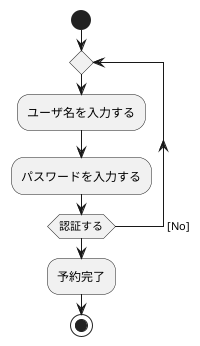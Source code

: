 @startuml 演習7-1

start

repeat
:ユーザ名を入力する;

:パスワードを入力する;

repeat while (認証する) -> [No]
:予約完了;
stop

@enduml